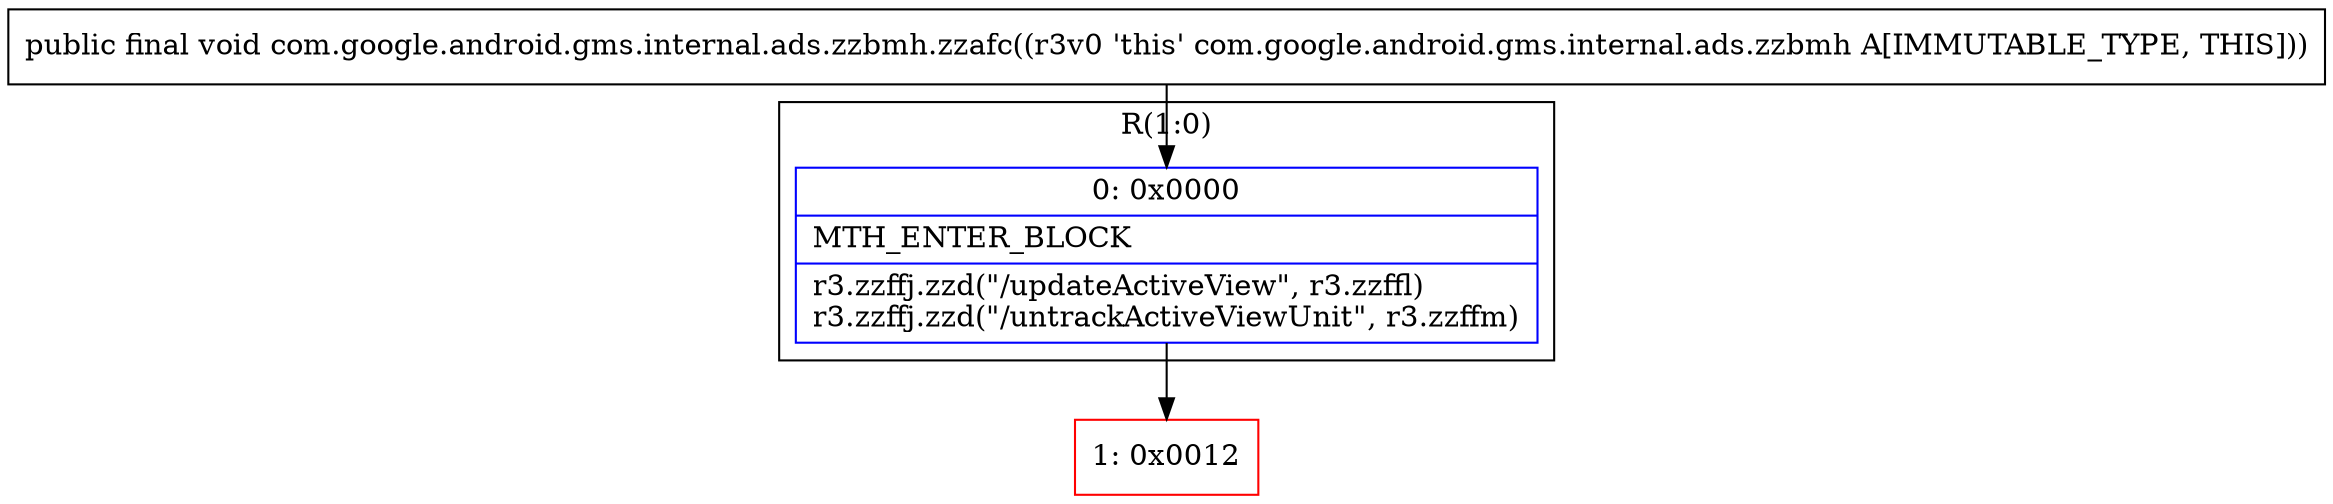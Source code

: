 digraph "CFG forcom.google.android.gms.internal.ads.zzbmh.zzafc()V" {
subgraph cluster_Region_1538809562 {
label = "R(1:0)";
node [shape=record,color=blue];
Node_0 [shape=record,label="{0\:\ 0x0000|MTH_ENTER_BLOCK\l|r3.zzffj.zzd(\"\/updateActiveView\", r3.zzffl)\lr3.zzffj.zzd(\"\/untrackActiveViewUnit\", r3.zzffm)\l}"];
}
Node_1 [shape=record,color=red,label="{1\:\ 0x0012}"];
MethodNode[shape=record,label="{public final void com.google.android.gms.internal.ads.zzbmh.zzafc((r3v0 'this' com.google.android.gms.internal.ads.zzbmh A[IMMUTABLE_TYPE, THIS])) }"];
MethodNode -> Node_0;
Node_0 -> Node_1;
}

